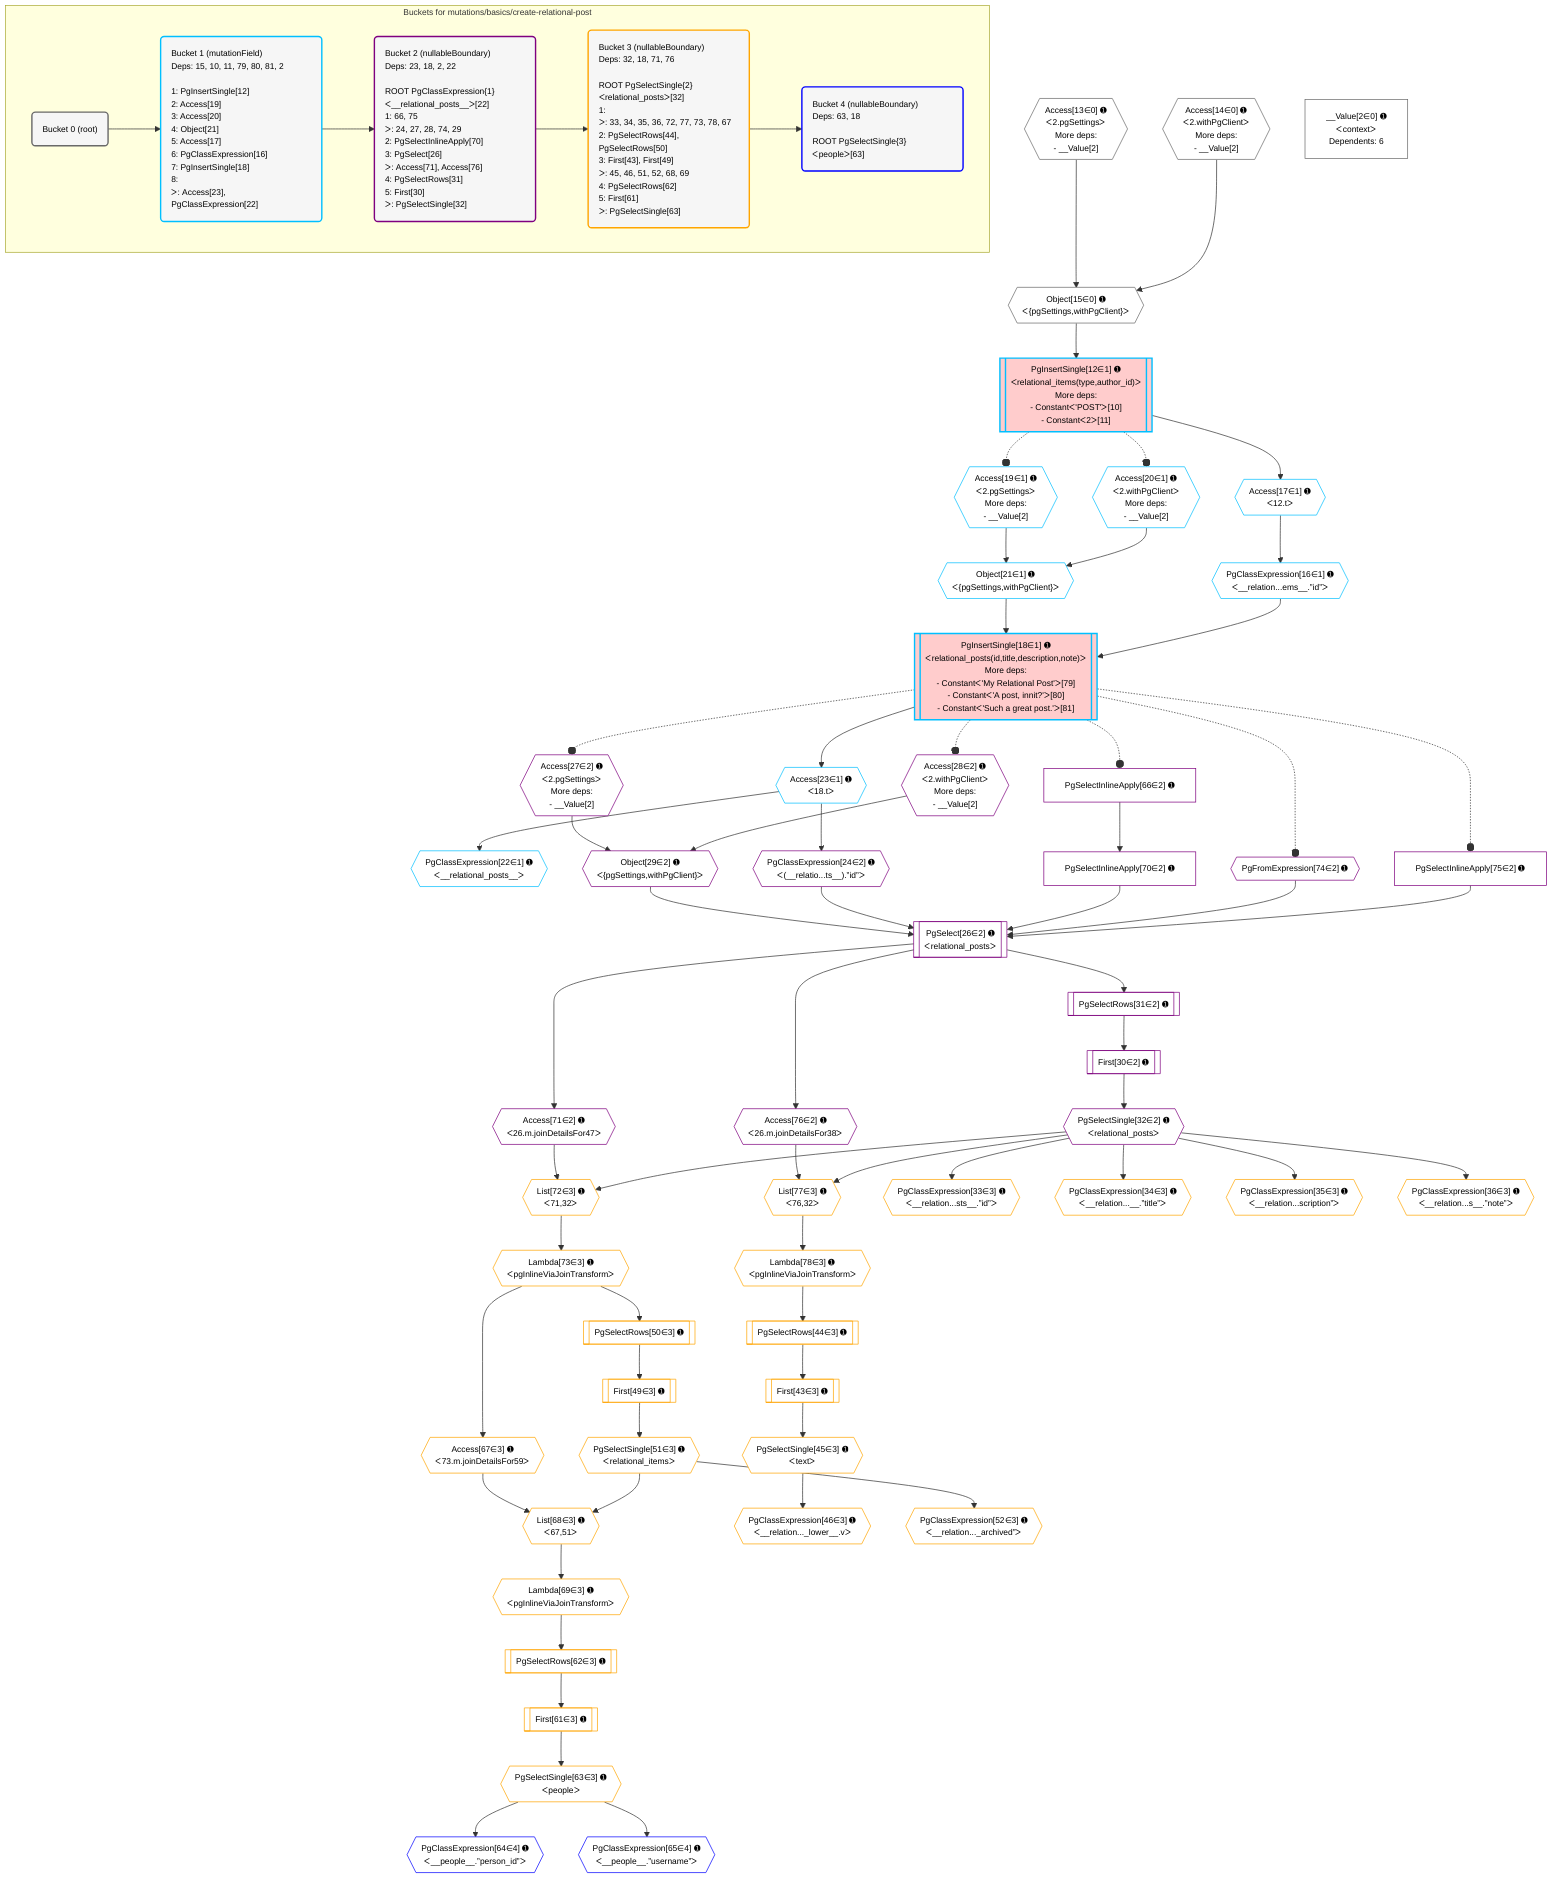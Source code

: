%%{init: {'themeVariables': { 'fontSize': '12px'}}}%%
graph TD
    classDef path fill:#eee,stroke:#000,color:#000
    classDef plan fill:#fff,stroke-width:1px,color:#000
    classDef itemplan fill:#fff,stroke-width:2px,color:#000
    classDef unbatchedplan fill:#dff,stroke-width:1px,color:#000
    classDef sideeffectplan fill:#fcc,stroke-width:2px,color:#000
    classDef bucket fill:#f6f6f6,color:#000,stroke-width:2px,text-align:left

    subgraph "Buckets for mutations/basics/create-relational-post"
    Bucket0("Bucket 0 (root)"):::bucket
    Bucket1("Bucket 1 (mutationField)<br />Deps: 15, 10, 11, 79, 80, 81, 2<br /><br />1: PgInsertSingle[12]<br />2: Access[19]<br />3: Access[20]<br />4: Object[21]<br />5: Access[17]<br />6: PgClassExpression[16]<br />7: PgInsertSingle[18]<br />8: <br />ᐳ: Access[23], PgClassExpression[22]"):::bucket
    Bucket2("Bucket 2 (nullableBoundary)<br />Deps: 23, 18, 2, 22<br /><br />ROOT PgClassExpression{1}ᐸ__relational_posts__ᐳ[22]<br />1: 66, 75<br />ᐳ: 24, 27, 28, 74, 29<br />2: PgSelectInlineApply[70]<br />3: PgSelect[26]<br />ᐳ: Access[71], Access[76]<br />4: PgSelectRows[31]<br />5: First[30]<br />ᐳ: PgSelectSingle[32]"):::bucket
    Bucket3("Bucket 3 (nullableBoundary)<br />Deps: 32, 18, 71, 76<br /><br />ROOT PgSelectSingle{2}ᐸrelational_postsᐳ[32]<br />1: <br />ᐳ: 33, 34, 35, 36, 72, 77, 73, 78, 67<br />2: PgSelectRows[44], PgSelectRows[50]<br />3: First[43], First[49]<br />ᐳ: 45, 46, 51, 52, 68, 69<br />4: PgSelectRows[62]<br />5: First[61]<br />ᐳ: PgSelectSingle[63]"):::bucket
    Bucket4("Bucket 4 (nullableBoundary)<br />Deps: 63, 18<br /><br />ROOT PgSelectSingle{3}ᐸpeopleᐳ[63]"):::bucket
    end
    Bucket0 --> Bucket1
    Bucket1 --> Bucket2
    Bucket2 --> Bucket3
    Bucket3 --> Bucket4

    %% plan dependencies
    Object15{{"Object[15∈0] ➊<br />ᐸ{pgSettings,withPgClient}ᐳ"}}:::plan
    Access13{{"Access[13∈0] ➊<br />ᐸ2.pgSettingsᐳ<br />More deps:<br />- __Value[2]"}}:::plan
    Access14{{"Access[14∈0] ➊<br />ᐸ2.withPgClientᐳ<br />More deps:<br />- __Value[2]"}}:::plan
    Access13 & Access14 --> Object15
    __Value2["__Value[2∈0] ➊<br />ᐸcontextᐳ<br />Dependents: 6"]:::plan
    PgInsertSingle18[["PgInsertSingle[18∈1] ➊<br />ᐸrelational_posts(id,title,description,note)ᐳ<br />More deps:<br />- Constantᐸ'My Relational Post'ᐳ[79]<br />- Constantᐸ'A post, innit?'ᐳ[80]<br />- Constantᐸ'Such a great post.'ᐳ[81]"]]:::sideeffectplan
    Object21{{"Object[21∈1] ➊<br />ᐸ{pgSettings,withPgClient}ᐳ"}}:::plan
    PgClassExpression16{{"PgClassExpression[16∈1] ➊<br />ᐸ__relation...ems__.”id”ᐳ"}}:::plan
    Object21 & PgClassExpression16 --> PgInsertSingle18
    PgInsertSingle12[["PgInsertSingle[12∈1] ➊<br />ᐸrelational_items(type,author_id)ᐳ<br />More deps:<br />- Constantᐸ'POST'ᐳ[10]<br />- Constantᐸ2ᐳ[11]"]]:::sideeffectplan
    Object15 --> PgInsertSingle12
    Access19{{"Access[19∈1] ➊<br />ᐸ2.pgSettingsᐳ<br />More deps:<br />- __Value[2]"}}:::plan
    Access20{{"Access[20∈1] ➊<br />ᐸ2.withPgClientᐳ<br />More deps:<br />- __Value[2]"}}:::plan
    Access19 & Access20 --> Object21
    Access17{{"Access[17∈1] ➊<br />ᐸ12.tᐳ"}}:::plan
    Access17 --> PgClassExpression16
    PgInsertSingle12 --> Access17
    PgClassExpression22{{"PgClassExpression[22∈1] ➊<br />ᐸ__relational_posts__ᐳ"}}:::plan
    Access23{{"Access[23∈1] ➊<br />ᐸ18.tᐳ"}}:::plan
    Access23 --> PgClassExpression22
    PgInsertSingle18 --> Access23
    PgSelect26[["PgSelect[26∈2] ➊<br />ᐸrelational_postsᐳ"]]:::plan
    Object29{{"Object[29∈2] ➊<br />ᐸ{pgSettings,withPgClient}ᐳ"}}:::plan
    PgClassExpression24{{"PgClassExpression[24∈2] ➊<br />ᐸ(__relatio...ts__).”id”ᐳ"}}:::plan
    PgSelectInlineApply70["PgSelectInlineApply[70∈2] ➊"]:::plan
    PgFromExpression74{{"PgFromExpression[74∈2] ➊"}}:::plan
    PgSelectInlineApply75["PgSelectInlineApply[75∈2] ➊"]:::plan
    Object29 & PgClassExpression24 & PgSelectInlineApply70 & PgFromExpression74 & PgSelectInlineApply75 --> PgSelect26
    Access27{{"Access[27∈2] ➊<br />ᐸ2.pgSettingsᐳ<br />More deps:<br />- __Value[2]"}}:::plan
    Access28{{"Access[28∈2] ➊<br />ᐸ2.withPgClientᐳ<br />More deps:<br />- __Value[2]"}}:::plan
    Access27 & Access28 --> Object29
    Access23 --> PgClassExpression24
    First30[["First[30∈2] ➊"]]:::plan
    PgSelectRows31[["PgSelectRows[31∈2] ➊"]]:::plan
    PgSelectRows31 --> First30
    PgSelect26 --> PgSelectRows31
    PgSelectSingle32{{"PgSelectSingle[32∈2] ➊<br />ᐸrelational_postsᐳ"}}:::plan
    First30 --> PgSelectSingle32
    PgSelectInlineApply66["PgSelectInlineApply[66∈2] ➊"]:::plan
    PgSelectInlineApply66 --> PgSelectInlineApply70
    Access71{{"Access[71∈2] ➊<br />ᐸ26.m.joinDetailsFor47ᐳ"}}:::plan
    PgSelect26 --> Access71
    Access76{{"Access[76∈2] ➊<br />ᐸ26.m.joinDetailsFor38ᐳ"}}:::plan
    PgSelect26 --> Access76
    List68{{"List[68∈3] ➊<br />ᐸ67,51ᐳ"}}:::plan
    Access67{{"Access[67∈3] ➊<br />ᐸ73.m.joinDetailsFor59ᐳ"}}:::plan
    PgSelectSingle51{{"PgSelectSingle[51∈3] ➊<br />ᐸrelational_itemsᐳ"}}:::plan
    Access67 & PgSelectSingle51 --> List68
    List72{{"List[72∈3] ➊<br />ᐸ71,32ᐳ"}}:::plan
    Access71 & PgSelectSingle32 --> List72
    List77{{"List[77∈3] ➊<br />ᐸ76,32ᐳ"}}:::plan
    Access76 & PgSelectSingle32 --> List77
    PgClassExpression33{{"PgClassExpression[33∈3] ➊<br />ᐸ__relation...sts__.”id”ᐳ"}}:::plan
    PgSelectSingle32 --> PgClassExpression33
    PgClassExpression34{{"PgClassExpression[34∈3] ➊<br />ᐸ__relation...__.”title”ᐳ"}}:::plan
    PgSelectSingle32 --> PgClassExpression34
    PgClassExpression35{{"PgClassExpression[35∈3] ➊<br />ᐸ__relation...scription”ᐳ"}}:::plan
    PgSelectSingle32 --> PgClassExpression35
    PgClassExpression36{{"PgClassExpression[36∈3] ➊<br />ᐸ__relation...s__.”note”ᐳ"}}:::plan
    PgSelectSingle32 --> PgClassExpression36
    First43[["First[43∈3] ➊"]]:::plan
    PgSelectRows44[["PgSelectRows[44∈3] ➊"]]:::plan
    PgSelectRows44 --> First43
    Lambda78{{"Lambda[78∈3] ➊<br />ᐸpgInlineViaJoinTransformᐳ"}}:::plan
    Lambda78 --> PgSelectRows44
    PgSelectSingle45{{"PgSelectSingle[45∈3] ➊<br />ᐸtextᐳ"}}:::plan
    First43 --> PgSelectSingle45
    PgClassExpression46{{"PgClassExpression[46∈3] ➊<br />ᐸ__relation..._lower__.vᐳ"}}:::plan
    PgSelectSingle45 --> PgClassExpression46
    First49[["First[49∈3] ➊"]]:::plan
    PgSelectRows50[["PgSelectRows[50∈3] ➊"]]:::plan
    PgSelectRows50 --> First49
    Lambda73{{"Lambda[73∈3] ➊<br />ᐸpgInlineViaJoinTransformᐳ"}}:::plan
    Lambda73 --> PgSelectRows50
    First49 --> PgSelectSingle51
    PgClassExpression52{{"PgClassExpression[52∈3] ➊<br />ᐸ__relation..._archived”ᐳ"}}:::plan
    PgSelectSingle51 --> PgClassExpression52
    First61[["First[61∈3] ➊"]]:::plan
    PgSelectRows62[["PgSelectRows[62∈3] ➊"]]:::plan
    PgSelectRows62 --> First61
    Lambda69{{"Lambda[69∈3] ➊<br />ᐸpgInlineViaJoinTransformᐳ"}}:::plan
    Lambda69 --> PgSelectRows62
    PgSelectSingle63{{"PgSelectSingle[63∈3] ➊<br />ᐸpeopleᐳ"}}:::plan
    First61 --> PgSelectSingle63
    Lambda73 --> Access67
    List68 --> Lambda69
    List72 --> Lambda73
    List77 --> Lambda78
    PgClassExpression64{{"PgClassExpression[64∈4] ➊<br />ᐸ__people__.”person_id”ᐳ"}}:::plan
    PgSelectSingle63 --> PgClassExpression64
    PgClassExpression65{{"PgClassExpression[65∈4] ➊<br />ᐸ__people__.”username”ᐳ"}}:::plan
    PgSelectSingle63 --> PgClassExpression65

    %% define steps
    classDef bucket0 stroke:#696969
    class Bucket0,__Value2,Access13,Access14,Object15 bucket0
    classDef bucket1 stroke:#00bfff
    class Bucket1,PgInsertSingle12,PgClassExpression16,Access17,PgInsertSingle18,Access19,Access20,Object21,PgClassExpression22,Access23 bucket1
    classDef bucket2 stroke:#7f007f
    class Bucket2,PgClassExpression24,PgSelect26,Access27,Access28,Object29,First30,PgSelectRows31,PgSelectSingle32,PgSelectInlineApply66,PgSelectInlineApply70,Access71,PgFromExpression74,PgSelectInlineApply75,Access76 bucket2
    classDef bucket3 stroke:#ffa500
    class Bucket3,PgClassExpression33,PgClassExpression34,PgClassExpression35,PgClassExpression36,First43,PgSelectRows44,PgSelectSingle45,PgClassExpression46,First49,PgSelectRows50,PgSelectSingle51,PgClassExpression52,First61,PgSelectRows62,PgSelectSingle63,Access67,List68,Lambda69,List72,Lambda73,List77,Lambda78 bucket3
    classDef bucket4 stroke:#0000ff
    class Bucket4,PgClassExpression64,PgClassExpression65 bucket4

    %% implicit side effects
    PgInsertSingle12 -.-o Access19
    PgInsertSingle12 -.-o Access20
    PgInsertSingle18 -.-o Access27
    PgInsertSingle18 -.-o Access28
    PgInsertSingle18 -.-o PgSelectInlineApply66
    PgInsertSingle18 -.-o PgFromExpression74
    PgInsertSingle18 -.-o PgSelectInlineApply75